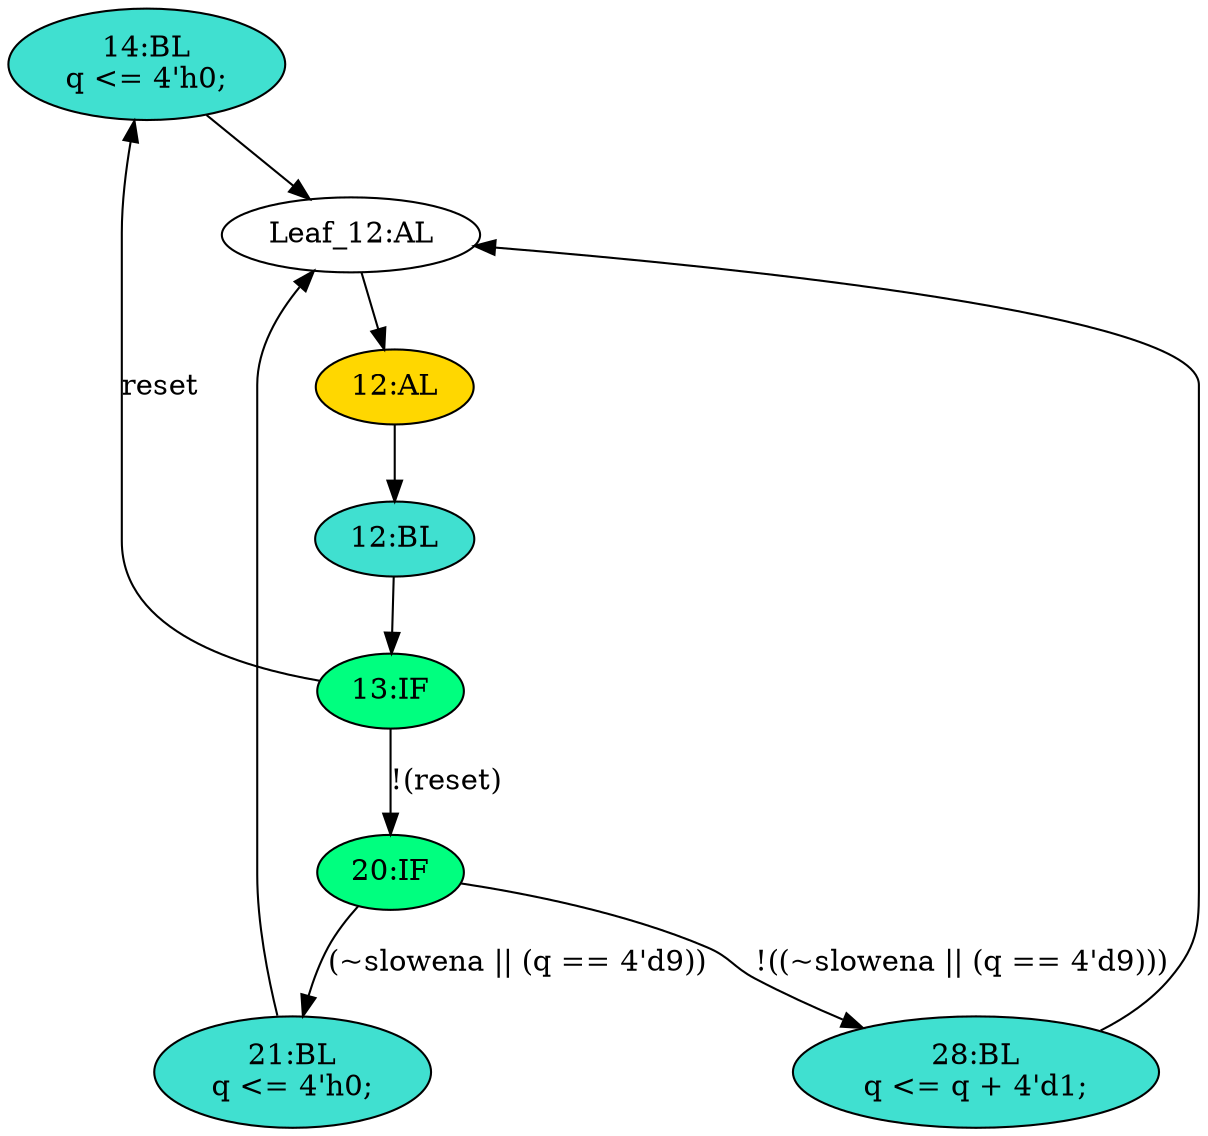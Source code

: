 strict digraph "compose( ,  )" {
	node [label="\N"];
	"14:BL"	[ast="<pyverilog.vparser.ast.Block object at 0x7f5c22475390>",
		fillcolor=turquoise,
		label="14:BL
q <= 4'h0;",
		statements="[<pyverilog.vparser.ast.NonblockingSubstitution object at 0x7f5c22156810>]",
		style=filled,
		typ=Block];
	"Leaf_12:AL"	[def_var="['q']",
		label="Leaf_12:AL"];
	"14:BL" -> "Leaf_12:AL"	[cond="[]",
		lineno=None];
	"20:IF"	[ast="<pyverilog.vparser.ast.IfStatement object at 0x7f5c2214e4d0>",
		fillcolor=springgreen,
		label="20:IF",
		statements="[]",
		style=filled,
		typ=IfStatement];
	"21:BL"	[ast="<pyverilog.vparser.ast.Block object at 0x7f5c221a3890>",
		fillcolor=turquoise,
		label="21:BL
q <= 4'h0;",
		statements="[<pyverilog.vparser.ast.NonblockingSubstitution object at 0x7f5c2214ecd0>]",
		style=filled,
		typ=Block];
	"20:IF" -> "21:BL"	[cond="['slowena', 'q']",
		label="(~slowena || (q == 4'd9))",
		lineno=20];
	"28:BL"	[ast="<pyverilog.vparser.ast.Block object at 0x7f5c221b1150>",
		fillcolor=turquoise,
		label="28:BL
q <= q + 4'd1;",
		statements="[<pyverilog.vparser.ast.NonblockingSubstitution object at 0x7f5c221b1050>]",
		style=filled,
		typ=Block];
	"20:IF" -> "28:BL"	[cond="['slowena', 'q']",
		label="!((~slowena || (q == 4'd9)))",
		lineno=20];
	"12:BL"	[ast="<pyverilog.vparser.ast.Block object at 0x7f5c224750d0>",
		fillcolor=turquoise,
		label="12:BL",
		statements="[]",
		style=filled,
		typ=Block];
	"13:IF"	[ast="<pyverilog.vparser.ast.IfStatement object at 0x7f5c22156750>",
		fillcolor=springgreen,
		label="13:IF",
		statements="[]",
		style=filled,
		typ=IfStatement];
	"12:BL" -> "13:IF"	[cond="[]",
		lineno=None];
	"13:IF" -> "14:BL"	[cond="['reset']",
		label=reset,
		lineno=13];
	"13:IF" -> "20:IF"	[cond="['reset']",
		label="!(reset)",
		lineno=13];
	"12:AL"	[ast="<pyverilog.vparser.ast.Always object at 0x7f5c22143fd0>",
		clk_sens=True,
		fillcolor=gold,
		label="12:AL",
		sens="['clk']",
		statements="[]",
		style=filled,
		typ=Always,
		use_var="['reset', 'q', 'slowena']"];
	"12:AL" -> "12:BL"	[cond="[]",
		lineno=None];
	"21:BL" -> "Leaf_12:AL"	[cond="[]",
		lineno=None];
	"Leaf_12:AL" -> "12:AL";
	"28:BL" -> "Leaf_12:AL"	[cond="[]",
		lineno=None];
}
